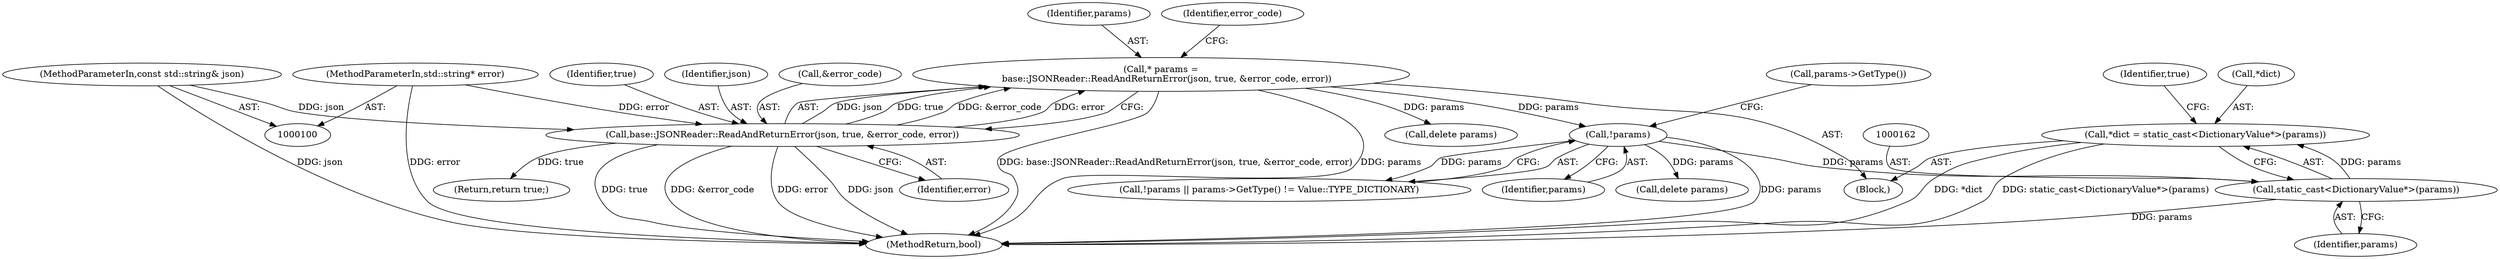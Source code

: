 digraph "1_Chrome_4ab22cfc619ee8ff17a8c50e289ec3b30731ceba_14@pointer" {
"1000158" [label="(Call,*dict = static_cast<DictionaryValue*>(params))"];
"1000161" [label="(Call,static_cast<DictionaryValue*>(params))"];
"1000138" [label="(Call,!params)"];
"1000110" [label="(Call,* params =\n    base::JSONReader::ReadAndReturnError(json, true, &error_code, error))"];
"1000112" [label="(Call,base::JSONReader::ReadAndReturnError(json, true, &error_code, error))"];
"1000101" [label="(MethodParameterIn,const std::string& json)"];
"1000103" [label="(MethodParameterIn,std::string* error)"];
"1000165" [label="(Identifier,true)"];
"1000138" [label="(Call,!params)"];
"1000111" [label="(Identifier,params)"];
"1000114" [label="(Identifier,true)"];
"1000166" [label="(MethodReturn,bool)"];
"1000141" [label="(Call,params->GetType())"];
"1000117" [label="(Identifier,error)"];
"1000137" [label="(Call,!params || params->GetType() != Value::TYPE_DICTIONARY)"];
"1000103" [label="(MethodParameterIn,std::string* error)"];
"1000139" [label="(Identifier,params)"];
"1000164" [label="(Return,return true;)"];
"1000158" [label="(Call,*dict = static_cast<DictionaryValue*>(params))"];
"1000132" [label="(Call,delete params)"];
"1000113" [label="(Identifier,json)"];
"1000115" [label="(Call,&error_code)"];
"1000112" [label="(Call,base::JSONReader::ReadAndReturnError(json, true, &error_code, error))"];
"1000159" [label="(Call,*dict)"];
"1000163" [label="(Identifier,params)"];
"1000110" [label="(Call,* params =\n    base::JSONReader::ReadAndReturnError(json, true, &error_code, error))"];
"1000120" [label="(Identifier,error_code)"];
"1000154" [label="(Call,delete params)"];
"1000104" [label="(Block,)"];
"1000101" [label="(MethodParameterIn,const std::string& json)"];
"1000161" [label="(Call,static_cast<DictionaryValue*>(params))"];
"1000158" -> "1000104"  [label="AST: "];
"1000158" -> "1000161"  [label="CFG: "];
"1000159" -> "1000158"  [label="AST: "];
"1000161" -> "1000158"  [label="AST: "];
"1000165" -> "1000158"  [label="CFG: "];
"1000158" -> "1000166"  [label="DDG: *dict"];
"1000158" -> "1000166"  [label="DDG: static_cast<DictionaryValue*>(params)"];
"1000161" -> "1000158"  [label="DDG: params"];
"1000161" -> "1000163"  [label="CFG: "];
"1000162" -> "1000161"  [label="AST: "];
"1000163" -> "1000161"  [label="AST: "];
"1000161" -> "1000166"  [label="DDG: params"];
"1000138" -> "1000161"  [label="DDG: params"];
"1000138" -> "1000137"  [label="AST: "];
"1000138" -> "1000139"  [label="CFG: "];
"1000139" -> "1000138"  [label="AST: "];
"1000141" -> "1000138"  [label="CFG: "];
"1000137" -> "1000138"  [label="CFG: "];
"1000138" -> "1000166"  [label="DDG: params"];
"1000138" -> "1000137"  [label="DDG: params"];
"1000110" -> "1000138"  [label="DDG: params"];
"1000138" -> "1000154"  [label="DDG: params"];
"1000110" -> "1000104"  [label="AST: "];
"1000110" -> "1000112"  [label="CFG: "];
"1000111" -> "1000110"  [label="AST: "];
"1000112" -> "1000110"  [label="AST: "];
"1000120" -> "1000110"  [label="CFG: "];
"1000110" -> "1000166"  [label="DDG: base::JSONReader::ReadAndReturnError(json, true, &error_code, error)"];
"1000110" -> "1000166"  [label="DDG: params"];
"1000112" -> "1000110"  [label="DDG: json"];
"1000112" -> "1000110"  [label="DDG: true"];
"1000112" -> "1000110"  [label="DDG: &error_code"];
"1000112" -> "1000110"  [label="DDG: error"];
"1000110" -> "1000132"  [label="DDG: params"];
"1000112" -> "1000117"  [label="CFG: "];
"1000113" -> "1000112"  [label="AST: "];
"1000114" -> "1000112"  [label="AST: "];
"1000115" -> "1000112"  [label="AST: "];
"1000117" -> "1000112"  [label="AST: "];
"1000112" -> "1000166"  [label="DDG: true"];
"1000112" -> "1000166"  [label="DDG: &error_code"];
"1000112" -> "1000166"  [label="DDG: error"];
"1000112" -> "1000166"  [label="DDG: json"];
"1000101" -> "1000112"  [label="DDG: json"];
"1000103" -> "1000112"  [label="DDG: error"];
"1000112" -> "1000164"  [label="DDG: true"];
"1000101" -> "1000100"  [label="AST: "];
"1000101" -> "1000166"  [label="DDG: json"];
"1000103" -> "1000100"  [label="AST: "];
"1000103" -> "1000166"  [label="DDG: error"];
}
